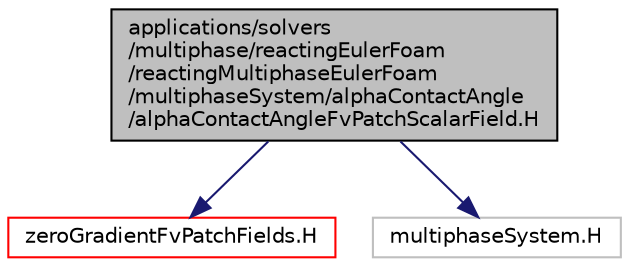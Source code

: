 digraph "applications/solvers/multiphase/reactingEulerFoam/reactingMultiphaseEulerFoam/multiphaseSystem/alphaContactAngle/alphaContactAngleFvPatchScalarField.H"
{
  bgcolor="transparent";
  edge [fontname="Helvetica",fontsize="10",labelfontname="Helvetica",labelfontsize="10"];
  node [fontname="Helvetica",fontsize="10",shape=record];
  Node1 [label="applications/solvers\l/multiphase/reactingEulerFoam\l/reactingMultiphaseEulerFoam\l/multiphaseSystem/alphaContactAngle\l/alphaContactAngleFvPatchScalarField.H",height=0.2,width=0.4,color="black", fillcolor="grey75", style="filled", fontcolor="black"];
  Node1 -> Node2 [color="midnightblue",fontsize="10",style="solid",fontname="Helvetica"];
  Node2 [label="zeroGradientFvPatchFields.H",height=0.2,width=0.4,color="red",URL="$a05201.html"];
  Node1 -> Node3 [color="midnightblue",fontsize="10",style="solid",fontname="Helvetica"];
  Node3 [label="multiphaseSystem.H",height=0.2,width=0.4,color="grey75"];
}
